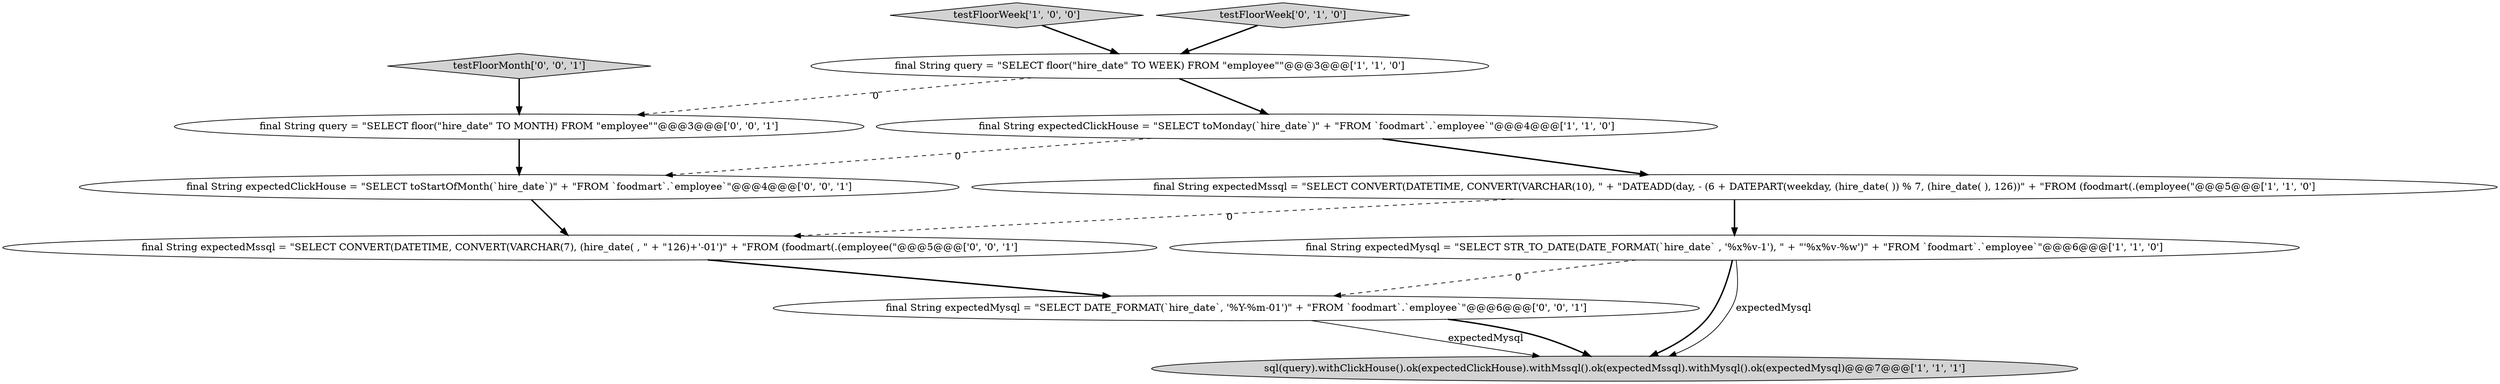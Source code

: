 digraph {
3 [style = filled, label = "final String expectedMysql = \"SELECT STR_TO_DATE(DATE_FORMAT(`hire_date` , '%x%v-1'), \" + \"'%x%v-%w')\" + \"FROM `foodmart`.`employee`\"@@@6@@@['1', '1', '0']", fillcolor = white, shape = ellipse image = "AAA0AAABBB1BBB"];
2 [style = filled, label = "final String expectedClickHouse = \"SELECT toMonday(`hire_date`)\" + \"FROM `foodmart`.`employee`\"@@@4@@@['1', '1', '0']", fillcolor = white, shape = ellipse image = "AAA0AAABBB1BBB"];
0 [style = filled, label = "testFloorWeek['1', '0', '0']", fillcolor = lightgray, shape = diamond image = "AAA0AAABBB1BBB"];
9 [style = filled, label = "final String query = \"SELECT floor(\"hire_date\" TO MONTH) FROM \"employee\"\"@@@3@@@['0', '0', '1']", fillcolor = white, shape = ellipse image = "AAA0AAABBB3BBB"];
7 [style = filled, label = "final String expectedClickHouse = \"SELECT toStartOfMonth(`hire_date`)\" + \"FROM `foodmart`.`employee`\"@@@4@@@['0', '0', '1']", fillcolor = white, shape = ellipse image = "AAA0AAABBB3BBB"];
1 [style = filled, label = "final String query = \"SELECT floor(\"hire_date\" TO WEEK) FROM \"employee\"\"@@@3@@@['1', '1', '0']", fillcolor = white, shape = ellipse image = "AAA0AAABBB1BBB"];
6 [style = filled, label = "testFloorWeek['0', '1', '0']", fillcolor = lightgray, shape = diamond image = "AAA0AAABBB2BBB"];
5 [style = filled, label = "sql(query).withClickHouse().ok(expectedClickHouse).withMssql().ok(expectedMssql).withMysql().ok(expectedMysql)@@@7@@@['1', '1', '1']", fillcolor = lightgray, shape = ellipse image = "AAA0AAABBB1BBB"];
11 [style = filled, label = "testFloorMonth['0', '0', '1']", fillcolor = lightgray, shape = diamond image = "AAA0AAABBB3BBB"];
4 [style = filled, label = "final String expectedMssql = \"SELECT CONVERT(DATETIME, CONVERT(VARCHAR(10), \" + \"DATEADD(day, - (6 + DATEPART(weekday, (hire_date( )) % 7, (hire_date( ), 126))\" + \"FROM (foodmart(.(employee(\"@@@5@@@['1', '1', '0']", fillcolor = white, shape = ellipse image = "AAA0AAABBB1BBB"];
8 [style = filled, label = "final String expectedMysql = \"SELECT DATE_FORMAT(`hire_date`, '%Y-%m-01')\" + \"FROM `foodmart`.`employee`\"@@@6@@@['0', '0', '1']", fillcolor = white, shape = ellipse image = "AAA0AAABBB3BBB"];
10 [style = filled, label = "final String expectedMssql = \"SELECT CONVERT(DATETIME, CONVERT(VARCHAR(7), (hire_date( , \" + \"126)+'-01')\" + \"FROM (foodmart(.(employee(\"@@@5@@@['0', '0', '1']", fillcolor = white, shape = ellipse image = "AAA0AAABBB3BBB"];
3->8 [style = dashed, label="0"];
6->1 [style = bold, label=""];
4->3 [style = bold, label=""];
1->9 [style = dashed, label="0"];
3->5 [style = bold, label=""];
1->2 [style = bold, label=""];
8->5 [style = solid, label="expectedMysql"];
10->8 [style = bold, label=""];
8->5 [style = bold, label=""];
9->7 [style = bold, label=""];
11->9 [style = bold, label=""];
3->5 [style = solid, label="expectedMysql"];
2->4 [style = bold, label=""];
7->10 [style = bold, label=""];
0->1 [style = bold, label=""];
2->7 [style = dashed, label="0"];
4->10 [style = dashed, label="0"];
}
